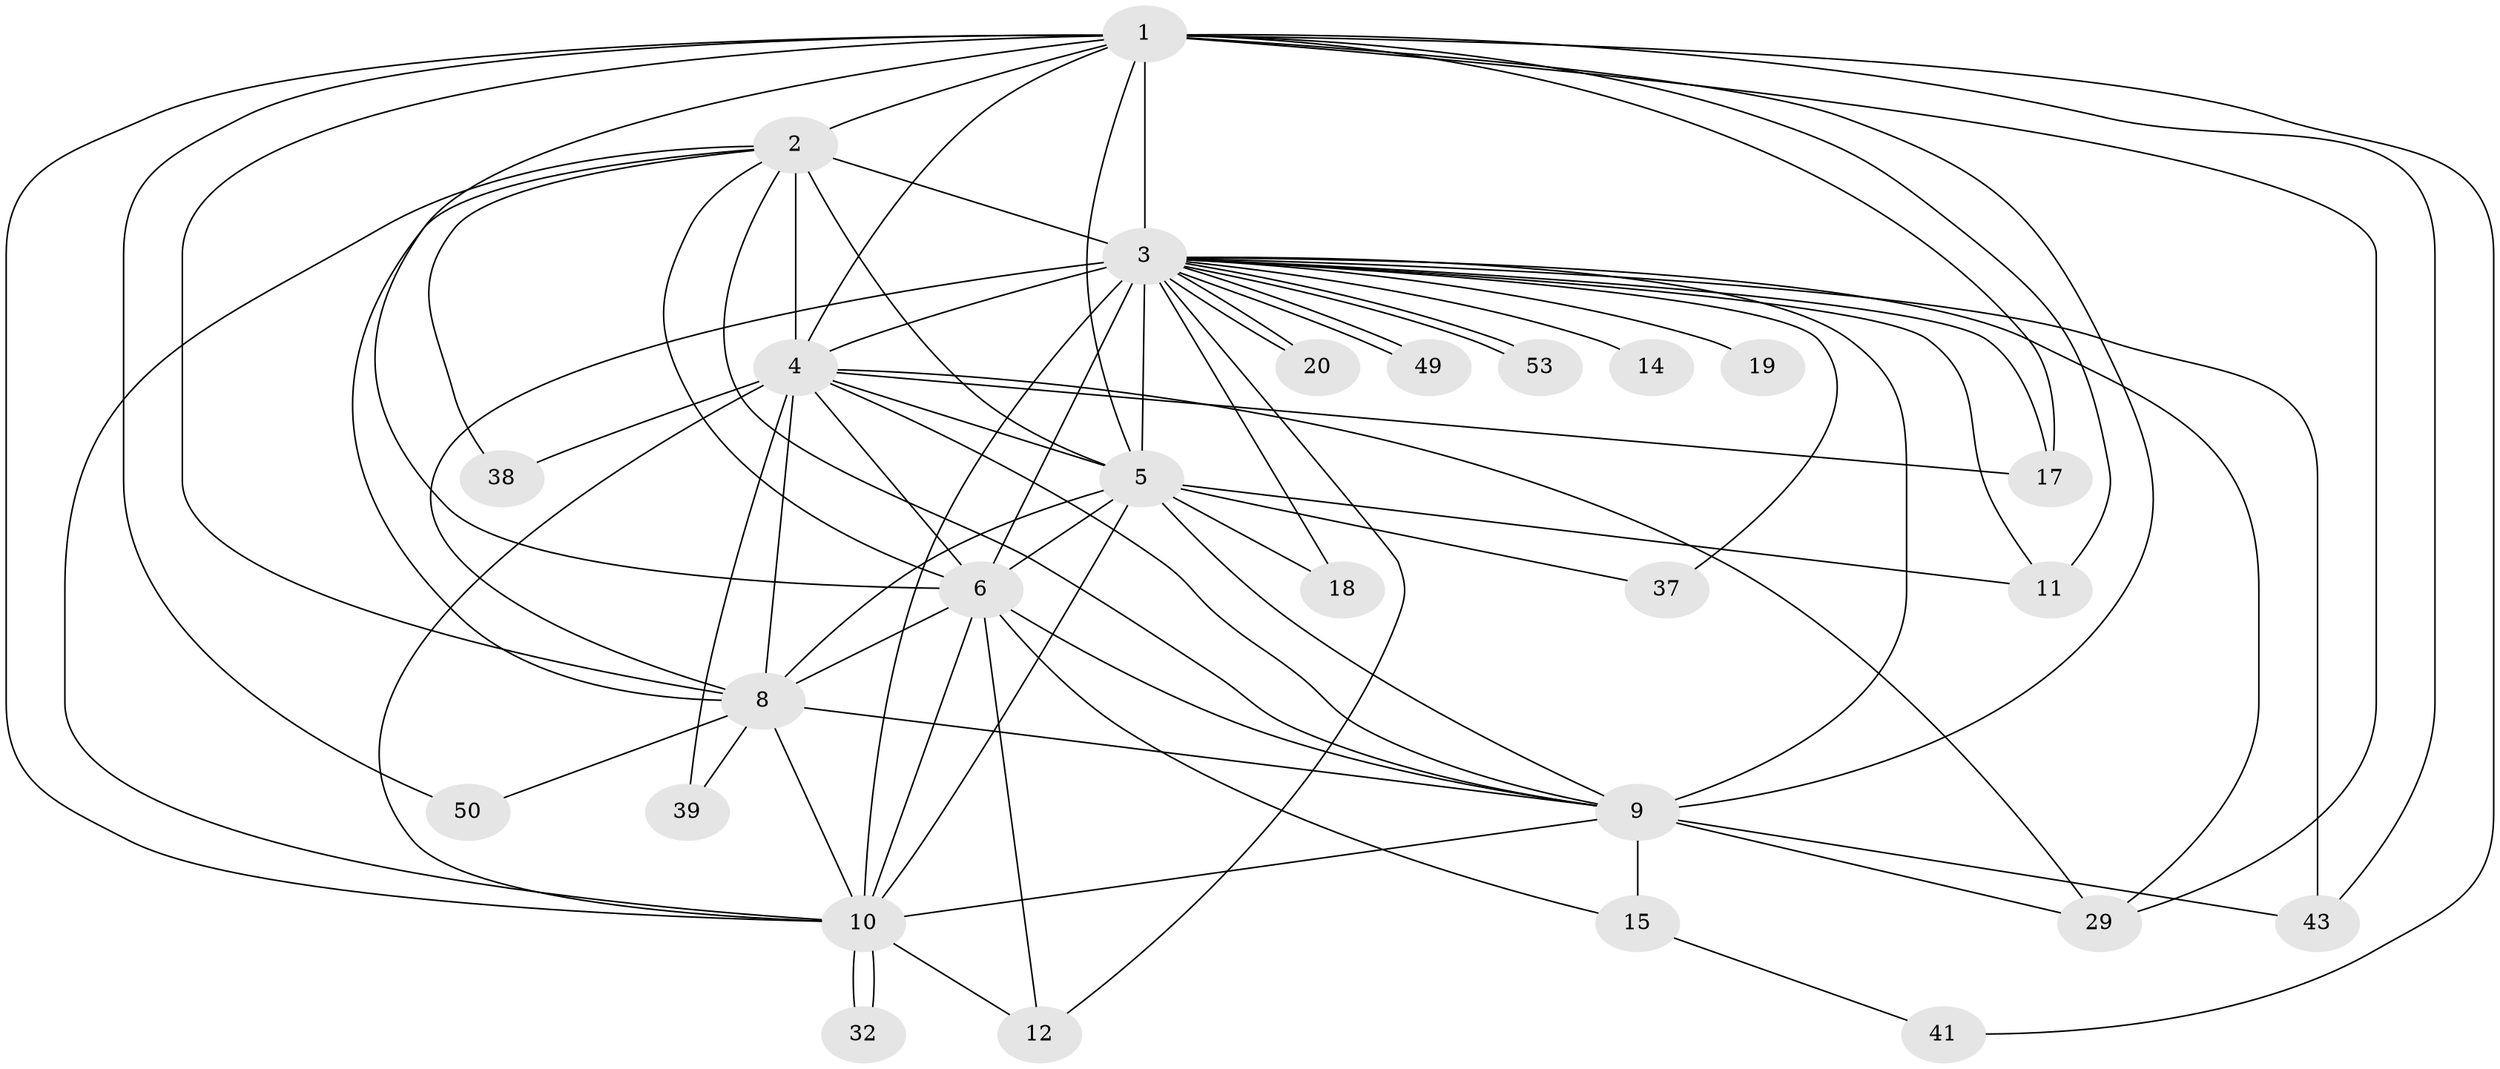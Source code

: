 // original degree distribution, {17: 0.01818181818181818, 13: 0.03636363636363636, 29: 0.01818181818181818, 15: 0.03636363636363636, 12: 0.01818181818181818, 16: 0.03636363636363636, 14: 0.01818181818181818, 3: 0.2909090909090909, 2: 0.509090909090909, 6: 0.01818181818181818}
// Generated by graph-tools (version 1.1) at 2025/13/03/09/25 04:13:44]
// undirected, 27 vertices, 76 edges
graph export_dot {
graph [start="1"]
  node [color=gray90,style=filled];
  1;
  2 [super="+21+24"];
  3 [super="+36+16+13+26+31+42+33+7+23"];
  4 [super="+27"];
  5;
  6 [super="+28+22"];
  8 [super="+34"];
  9;
  10 [super="+44+47"];
  11;
  12;
  14;
  15;
  17;
  18;
  19;
  20 [super="+45"];
  29 [super="+35"];
  32;
  37;
  38;
  39;
  41;
  43 [super="+48"];
  49;
  50;
  53;
  1 -- 2;
  1 -- 3 [weight=3];
  1 -- 4 [weight=2];
  1 -- 5;
  1 -- 6;
  1 -- 8;
  1 -- 9;
  1 -- 10;
  1 -- 11;
  1 -- 17;
  1 -- 41;
  1 -- 43;
  1 -- 50;
  1 -- 29;
  2 -- 3 [weight=3];
  2 -- 4 [weight=2];
  2 -- 5;
  2 -- 6;
  2 -- 8 [weight=2];
  2 -- 9;
  2 -- 10;
  2 -- 38;
  3 -- 4 [weight=2];
  3 -- 5 [weight=2];
  3 -- 6 [weight=5];
  3 -- 8 [weight=4];
  3 -- 9 [weight=3];
  3 -- 10 [weight=3];
  3 -- 14 [weight=2];
  3 -- 19 [weight=2];
  3 -- 20 [weight=2];
  3 -- 20;
  3 -- 29;
  3 -- 43;
  3 -- 49;
  3 -- 49;
  3 -- 53;
  3 -- 53;
  3 -- 17;
  3 -- 11;
  3 -- 37;
  3 -- 12;
  3 -- 18;
  4 -- 5;
  4 -- 6 [weight=3];
  4 -- 8 [weight=2];
  4 -- 9;
  4 -- 10 [weight=3];
  4 -- 17;
  4 -- 39;
  4 -- 29;
  4 -- 38;
  5 -- 6;
  5 -- 8;
  5 -- 9;
  5 -- 10;
  5 -- 11;
  5 -- 18;
  5 -- 37;
  6 -- 8;
  6 -- 9;
  6 -- 10 [weight=2];
  6 -- 12;
  6 -- 15;
  8 -- 9;
  8 -- 10;
  8 -- 39;
  8 -- 50;
  9 -- 10;
  9 -- 15;
  9 -- 29;
  9 -- 43;
  10 -- 12;
  10 -- 32;
  10 -- 32;
  15 -- 41;
}
